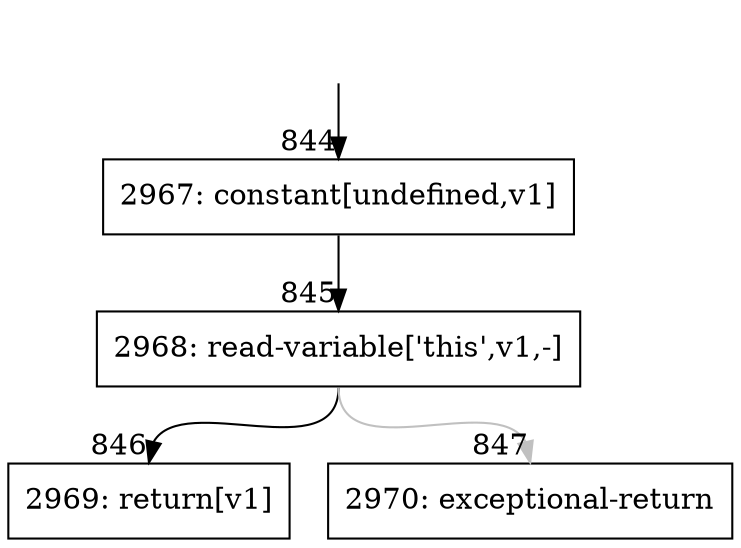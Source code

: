 digraph {
rankdir="TD"
BB_entry94[shape=none,label=""];
BB_entry94 -> BB844 [tailport=s, headport=n, headlabel="    844"]
BB844 [shape=record label="{2967: constant[undefined,v1]}" ] 
BB844 -> BB845 [tailport=s, headport=n, headlabel="      845"]
BB845 [shape=record label="{2968: read-variable['this',v1,-]}" ] 
BB845 -> BB846 [tailport=s, headport=n, headlabel="      846"]
BB845 -> BB847 [tailport=s, headport=n, color=gray, headlabel="      847"]
BB846 [shape=record label="{2969: return[v1]}" ] 
BB847 [shape=record label="{2970: exceptional-return}" ] 
//#$~ 840
}
